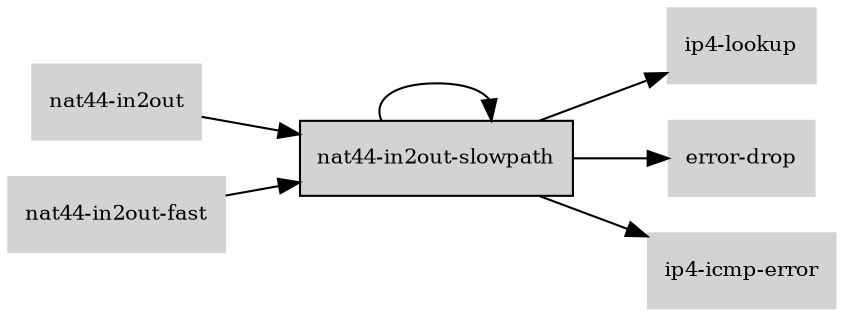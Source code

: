 digraph "nat44_in2out_slowpath_subgraph" {
  rankdir=LR;
  node [shape=box, style=filled, fontsize=10, color=lightgray, fontcolor=black, fillcolor=lightgray];
  "nat44-in2out-slowpath" [color=black, fontcolor=black, fillcolor=lightgray];
  edge [fontsize=8];
  "nat44-in2out" -> "nat44-in2out-slowpath";
  "nat44-in2out-fast" -> "nat44-in2out-slowpath";
  "nat44-in2out-slowpath" -> "ip4-lookup";
  "nat44-in2out-slowpath" -> "error-drop";
  "nat44-in2out-slowpath" -> "ip4-icmp-error";
  "nat44-in2out-slowpath" -> "nat44-in2out-slowpath";
}
